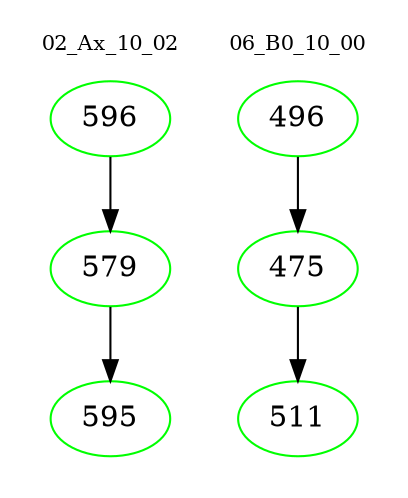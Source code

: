 digraph{
subgraph cluster_0 {
color = white
label = "02_Ax_10_02";
fontsize=10;
T0_596 [label="596", color="green"]
T0_596 -> T0_579 [color="black"]
T0_579 [label="579", color="green"]
T0_579 -> T0_595 [color="black"]
T0_595 [label="595", color="green"]
}
subgraph cluster_1 {
color = white
label = "06_B0_10_00";
fontsize=10;
T1_496 [label="496", color="green"]
T1_496 -> T1_475 [color="black"]
T1_475 [label="475", color="green"]
T1_475 -> T1_511 [color="black"]
T1_511 [label="511", color="green"]
}
}
